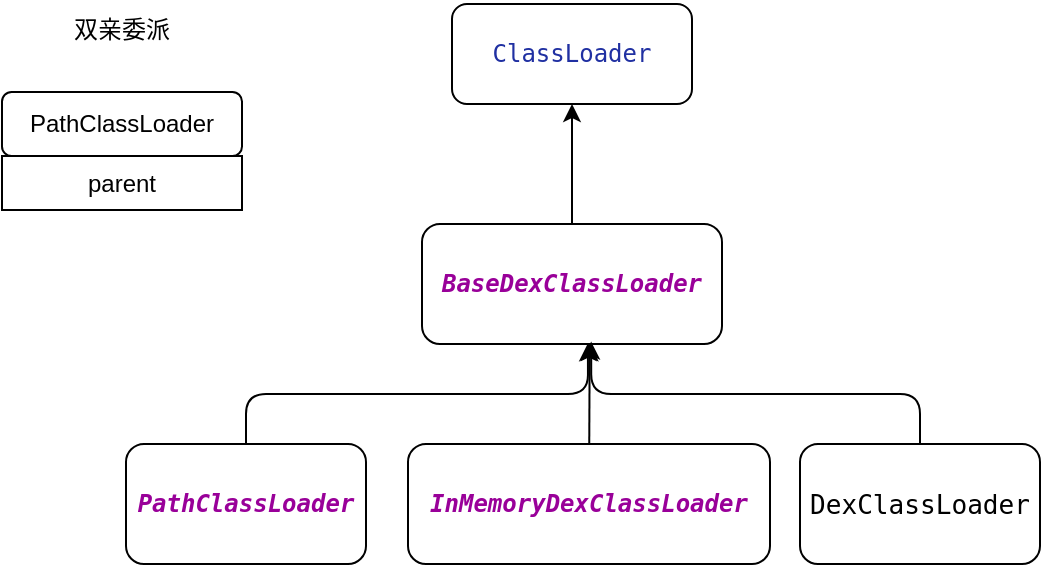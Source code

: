 <mxfile>
    <diagram id="NuzoH0jXBHH_mBY1JRAw" name="第 1 页">
        <mxGraphModel dx="684" dy="761" grid="0" gridSize="10" guides="1" tooltips="1" connect="1" arrows="1" fold="1" page="1" pageScale="1" pageWidth="827" pageHeight="1169" math="0" shadow="0">
            <root>
                <mxCell id="0"/>
                <mxCell id="1" parent="0"/>
                <mxCell id="2" value="&lt;pre style=&quot;border: 0px; margin-top: 0px; margin-bottom: 0px; color: rgb(0, 0, 0); text-align: start; background-color: rgb(255, 255, 255);&quot;&gt;&lt;a style=&quot;text-decoration-line: none; color: rgb(32, 48, 162);&quot; data-definition-place=&quot;undefined-in-file&quot; class=&quot;intelliWindow-symbol&quot; href=&quot;http://xrefandroid.com/android-8.1.0_r81/s?defs=ClassLoader&amp;amp;project=libcore&quot;&gt;ClassLoader&lt;/a&gt;&lt;/pre&gt;" style="rounded=1;whiteSpace=wrap;html=1;" parent="1" vertex="1">
                    <mxGeometry x="240" y="50" width="120" height="50" as="geometry"/>
                </mxCell>
                <mxCell id="4" style="edgeStyle=none;html=1;entryX=0.5;entryY=1;entryDx=0;entryDy=0;" parent="1" source="3" target="2" edge="1">
                    <mxGeometry relative="1" as="geometry"/>
                </mxCell>
                <mxCell id="3" value="&lt;pre style=&quot;border: 0px; margin-top: 0px; margin-bottom: 0px; color: rgb(0, 0, 0); text-align: start; background-color: rgb(255, 255, 255);&quot;&gt;&lt;a style=&quot;text-decoration-line: none; color: rgb(153, 0, 153); font-weight: bold; font-style: italic;&quot; data-definition-place=&quot;def&quot; class=&quot;xc intelliWindow-symbol&quot; href=&quot;http://xrefandroid.com/android-8.1.0_r81/s?refs=BaseDexClassLoader&amp;amp;project=libcore&quot;&gt;BaseDexClassLoader&lt;/a&gt;&lt;/pre&gt;" style="rounded=1;whiteSpace=wrap;html=1;" parent="1" vertex="1">
                    <mxGeometry x="225" y="160" width="150" height="60" as="geometry"/>
                </mxCell>
                <mxCell id="5" value="&lt;pre style=&quot;border: 0px; margin-top: 0px; margin-bottom: 0px; color: rgb(0, 0, 0); text-align: start; background-color: rgb(255, 255, 255);&quot;&gt;&lt;a style=&quot;text-decoration-line: none; color: rgb(153, 0, 153); font-weight: bold; font-style: italic;&quot; data-definition-place=&quot;def&quot; class=&quot;xc intelliWindow-symbol&quot; href=&quot;http://xrefandroid.com/android-8.1.0_r81/s?refs=InMemoryDexClassLoader&amp;amp;project=libcore&quot;&gt;InMemoryDexClassLoader&lt;/a&gt;&lt;/pre&gt;" style="rounded=1;whiteSpace=wrap;html=1;" parent="1" vertex="1">
                    <mxGeometry x="218" y="270" width="181" height="60" as="geometry"/>
                </mxCell>
                <mxCell id="6" value="&lt;pre style=&quot;border: 0px; margin-top: 0px; margin-bottom: 0px; color: rgb(0, 0, 0); text-align: start; background-color: rgb(255, 255, 255);&quot;&gt;&lt;a style=&quot;text-decoration-line: none; color: rgb(153, 0, 153); font-weight: bold; font-style: italic;&quot; data-definition-place=&quot;def&quot; class=&quot;xc intelliWindow-symbol&quot; href=&quot;http://xrefandroid.com/android-8.1.0_r81/s?refs=PathClassLoader&amp;amp;project=libcore&quot;&gt;PathClassLoader&lt;/a&gt;&lt;/pre&gt;" style="rounded=1;whiteSpace=wrap;html=1;" parent="1" vertex="1">
                    <mxGeometry x="77" y="270" width="120" height="60" as="geometry"/>
                </mxCell>
                <mxCell id="7" value="&lt;div style=&quot;background-color:#ffffff;color:#080808&quot;&gt;&lt;pre style=&quot;font-family:&#39;JetBrains Mono&#39;,monospace;font-size:9.8pt;&quot;&gt;&lt;span style=&quot;color:#000000;&quot;&gt;DexClassLoader&lt;/span&gt;&lt;/pre&gt;&lt;/div&gt;" style="rounded=1;whiteSpace=wrap;html=1;" parent="1" vertex="1">
                    <mxGeometry x="414" y="270" width="120" height="60" as="geometry"/>
                </mxCell>
                <mxCell id="8" style="edgeStyle=orthogonalEdgeStyle;html=1;entryX=0.553;entryY=0.993;entryDx=0;entryDy=0;entryPerimeter=0;exitX=0.5;exitY=0;exitDx=0;exitDy=0;" parent="1" source="6" target="3" edge="1">
                    <mxGeometry relative="1" as="geometry"/>
                </mxCell>
                <mxCell id="9" style="edgeStyle=none;html=1;entryX=0.559;entryY=0.993;entryDx=0;entryDy=0;entryPerimeter=0;" parent="1" source="5" target="3" edge="1">
                    <mxGeometry relative="1" as="geometry"/>
                </mxCell>
                <mxCell id="10" style="edgeStyle=orthogonalEdgeStyle;html=1;entryX=0.564;entryY=0.98;entryDx=0;entryDy=0;entryPerimeter=0;exitX=0.5;exitY=0;exitDx=0;exitDy=0;" parent="1" source="7" target="3" edge="1">
                    <mxGeometry relative="1" as="geometry"/>
                </mxCell>
                <mxCell id="11" value="双亲委派" style="text;html=1;align=center;verticalAlign=middle;whiteSpace=wrap;rounded=0;" parent="1" vertex="1">
                    <mxGeometry x="45" y="48" width="60" height="30" as="geometry"/>
                </mxCell>
                <mxCell id="12" value="PathClassLoader" style="rounded=1;whiteSpace=wrap;html=1;" parent="1" vertex="1">
                    <mxGeometry x="15" y="94" width="120" height="32" as="geometry"/>
                </mxCell>
                <mxCell id="13" value="parent" style="rounded=0;whiteSpace=wrap;html=1;" parent="1" vertex="1">
                    <mxGeometry x="15" y="126" width="120" height="27" as="geometry"/>
                </mxCell>
            </root>
        </mxGraphModel>
    </diagram>
</mxfile>